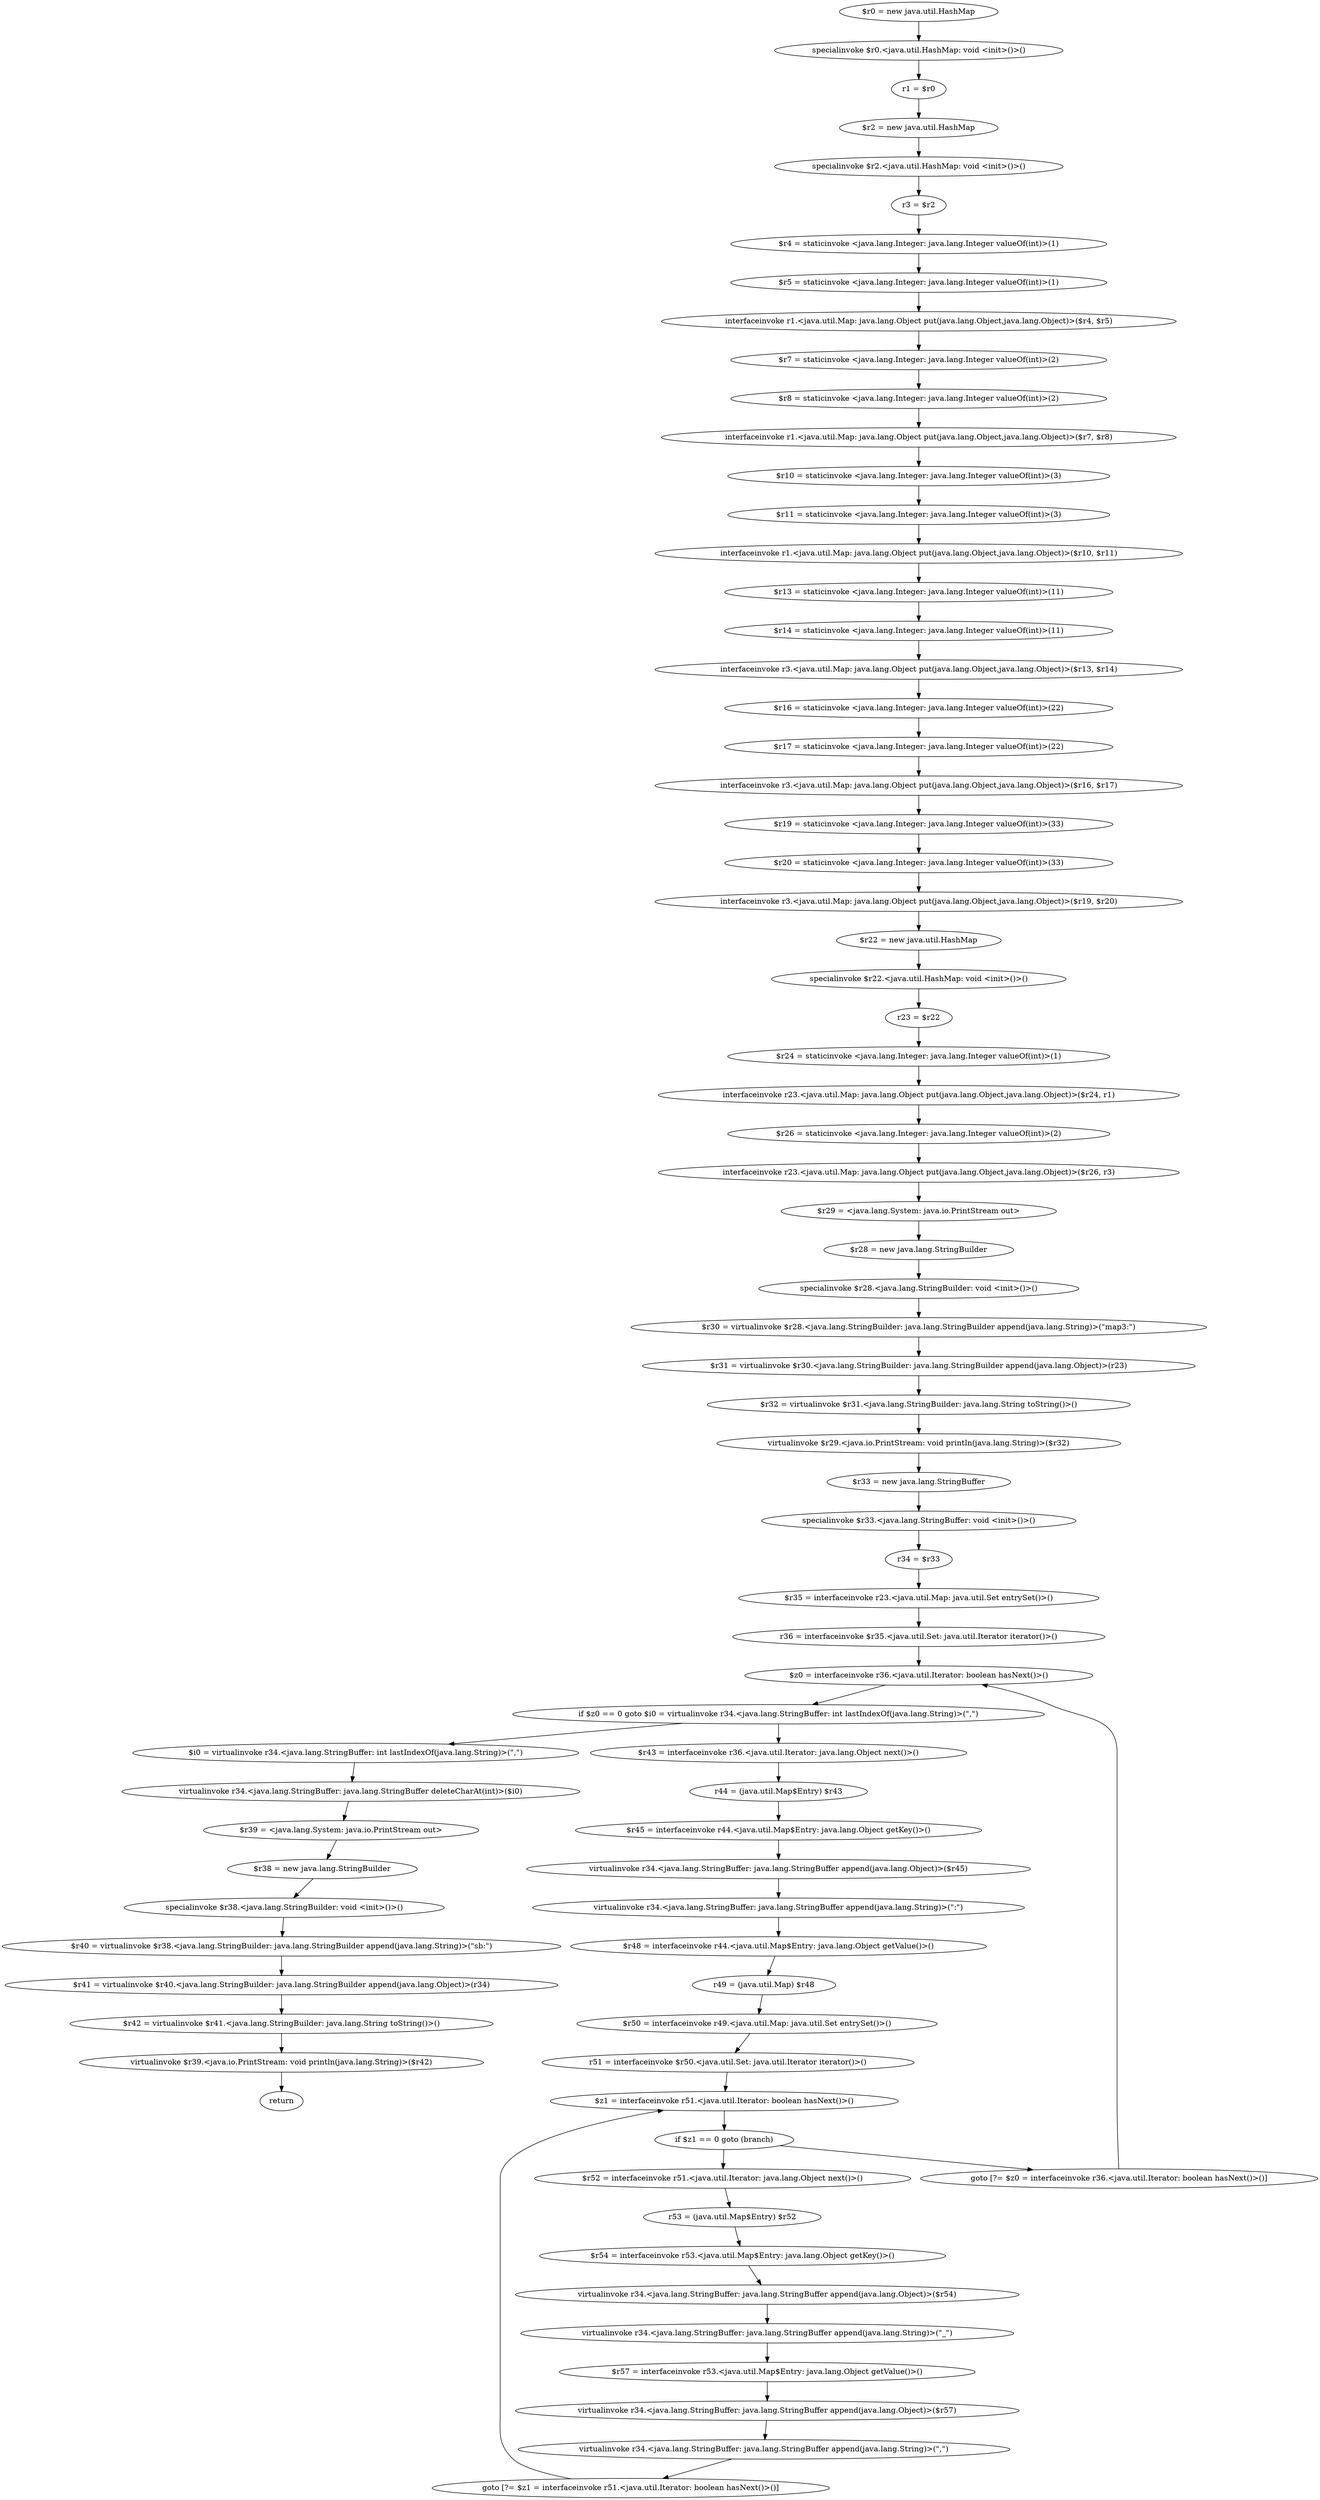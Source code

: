 digraph "unitGraph" {
    "$r0 = new java.util.HashMap"
    "specialinvoke $r0.<java.util.HashMap: void <init>()>()"
    "r1 = $r0"
    "$r2 = new java.util.HashMap"
    "specialinvoke $r2.<java.util.HashMap: void <init>()>()"
    "r3 = $r2"
    "$r4 = staticinvoke <java.lang.Integer: java.lang.Integer valueOf(int)>(1)"
    "$r5 = staticinvoke <java.lang.Integer: java.lang.Integer valueOf(int)>(1)"
    "interfaceinvoke r1.<java.util.Map: java.lang.Object put(java.lang.Object,java.lang.Object)>($r4, $r5)"
    "$r7 = staticinvoke <java.lang.Integer: java.lang.Integer valueOf(int)>(2)"
    "$r8 = staticinvoke <java.lang.Integer: java.lang.Integer valueOf(int)>(2)"
    "interfaceinvoke r1.<java.util.Map: java.lang.Object put(java.lang.Object,java.lang.Object)>($r7, $r8)"
    "$r10 = staticinvoke <java.lang.Integer: java.lang.Integer valueOf(int)>(3)"
    "$r11 = staticinvoke <java.lang.Integer: java.lang.Integer valueOf(int)>(3)"
    "interfaceinvoke r1.<java.util.Map: java.lang.Object put(java.lang.Object,java.lang.Object)>($r10, $r11)"
    "$r13 = staticinvoke <java.lang.Integer: java.lang.Integer valueOf(int)>(11)"
    "$r14 = staticinvoke <java.lang.Integer: java.lang.Integer valueOf(int)>(11)"
    "interfaceinvoke r3.<java.util.Map: java.lang.Object put(java.lang.Object,java.lang.Object)>($r13, $r14)"
    "$r16 = staticinvoke <java.lang.Integer: java.lang.Integer valueOf(int)>(22)"
    "$r17 = staticinvoke <java.lang.Integer: java.lang.Integer valueOf(int)>(22)"
    "interfaceinvoke r3.<java.util.Map: java.lang.Object put(java.lang.Object,java.lang.Object)>($r16, $r17)"
    "$r19 = staticinvoke <java.lang.Integer: java.lang.Integer valueOf(int)>(33)"
    "$r20 = staticinvoke <java.lang.Integer: java.lang.Integer valueOf(int)>(33)"
    "interfaceinvoke r3.<java.util.Map: java.lang.Object put(java.lang.Object,java.lang.Object)>($r19, $r20)"
    "$r22 = new java.util.HashMap"
    "specialinvoke $r22.<java.util.HashMap: void <init>()>()"
    "r23 = $r22"
    "$r24 = staticinvoke <java.lang.Integer: java.lang.Integer valueOf(int)>(1)"
    "interfaceinvoke r23.<java.util.Map: java.lang.Object put(java.lang.Object,java.lang.Object)>($r24, r1)"
    "$r26 = staticinvoke <java.lang.Integer: java.lang.Integer valueOf(int)>(2)"
    "interfaceinvoke r23.<java.util.Map: java.lang.Object put(java.lang.Object,java.lang.Object)>($r26, r3)"
    "$r29 = <java.lang.System: java.io.PrintStream out>"
    "$r28 = new java.lang.StringBuilder"
    "specialinvoke $r28.<java.lang.StringBuilder: void <init>()>()"
    "$r30 = virtualinvoke $r28.<java.lang.StringBuilder: java.lang.StringBuilder append(java.lang.String)>(\"map3:\")"
    "$r31 = virtualinvoke $r30.<java.lang.StringBuilder: java.lang.StringBuilder append(java.lang.Object)>(r23)"
    "$r32 = virtualinvoke $r31.<java.lang.StringBuilder: java.lang.String toString()>()"
    "virtualinvoke $r29.<java.io.PrintStream: void println(java.lang.String)>($r32)"
    "$r33 = new java.lang.StringBuffer"
    "specialinvoke $r33.<java.lang.StringBuffer: void <init>()>()"
    "r34 = $r33"
    "$r35 = interfaceinvoke r23.<java.util.Map: java.util.Set entrySet()>()"
    "r36 = interfaceinvoke $r35.<java.util.Set: java.util.Iterator iterator()>()"
    "$z0 = interfaceinvoke r36.<java.util.Iterator: boolean hasNext()>()"
    "if $z0 == 0 goto $i0 = virtualinvoke r34.<java.lang.StringBuffer: int lastIndexOf(java.lang.String)>(\",\")"
    "$r43 = interfaceinvoke r36.<java.util.Iterator: java.lang.Object next()>()"
    "r44 = (java.util.Map$Entry) $r43"
    "$r45 = interfaceinvoke r44.<java.util.Map$Entry: java.lang.Object getKey()>()"
    "virtualinvoke r34.<java.lang.StringBuffer: java.lang.StringBuffer append(java.lang.Object)>($r45)"
    "virtualinvoke r34.<java.lang.StringBuffer: java.lang.StringBuffer append(java.lang.String)>(\":\")"
    "$r48 = interfaceinvoke r44.<java.util.Map$Entry: java.lang.Object getValue()>()"
    "r49 = (java.util.Map) $r48"
    "$r50 = interfaceinvoke r49.<java.util.Map: java.util.Set entrySet()>()"
    "r51 = interfaceinvoke $r50.<java.util.Set: java.util.Iterator iterator()>()"
    "$z1 = interfaceinvoke r51.<java.util.Iterator: boolean hasNext()>()"
    "if $z1 == 0 goto (branch)"
    "$r52 = interfaceinvoke r51.<java.util.Iterator: java.lang.Object next()>()"
    "r53 = (java.util.Map$Entry) $r52"
    "$r54 = interfaceinvoke r53.<java.util.Map$Entry: java.lang.Object getKey()>()"
    "virtualinvoke r34.<java.lang.StringBuffer: java.lang.StringBuffer append(java.lang.Object)>($r54)"
    "virtualinvoke r34.<java.lang.StringBuffer: java.lang.StringBuffer append(java.lang.String)>(\"_\")"
    "$r57 = interfaceinvoke r53.<java.util.Map$Entry: java.lang.Object getValue()>()"
    "virtualinvoke r34.<java.lang.StringBuffer: java.lang.StringBuffer append(java.lang.Object)>($r57)"
    "virtualinvoke r34.<java.lang.StringBuffer: java.lang.StringBuffer append(java.lang.String)>(\",\")"
    "goto [?= $z1 = interfaceinvoke r51.<java.util.Iterator: boolean hasNext()>()]"
    "goto [?= $z0 = interfaceinvoke r36.<java.util.Iterator: boolean hasNext()>()]"
    "$i0 = virtualinvoke r34.<java.lang.StringBuffer: int lastIndexOf(java.lang.String)>(\",\")"
    "virtualinvoke r34.<java.lang.StringBuffer: java.lang.StringBuffer deleteCharAt(int)>($i0)"
    "$r39 = <java.lang.System: java.io.PrintStream out>"
    "$r38 = new java.lang.StringBuilder"
    "specialinvoke $r38.<java.lang.StringBuilder: void <init>()>()"
    "$r40 = virtualinvoke $r38.<java.lang.StringBuilder: java.lang.StringBuilder append(java.lang.String)>(\"sb:\")"
    "$r41 = virtualinvoke $r40.<java.lang.StringBuilder: java.lang.StringBuilder append(java.lang.Object)>(r34)"
    "$r42 = virtualinvoke $r41.<java.lang.StringBuilder: java.lang.String toString()>()"
    "virtualinvoke $r39.<java.io.PrintStream: void println(java.lang.String)>($r42)"
    "return"
    "$r0 = new java.util.HashMap"->"specialinvoke $r0.<java.util.HashMap: void <init>()>()";
    "specialinvoke $r0.<java.util.HashMap: void <init>()>()"->"r1 = $r0";
    "r1 = $r0"->"$r2 = new java.util.HashMap";
    "$r2 = new java.util.HashMap"->"specialinvoke $r2.<java.util.HashMap: void <init>()>()";
    "specialinvoke $r2.<java.util.HashMap: void <init>()>()"->"r3 = $r2";
    "r3 = $r2"->"$r4 = staticinvoke <java.lang.Integer: java.lang.Integer valueOf(int)>(1)";
    "$r4 = staticinvoke <java.lang.Integer: java.lang.Integer valueOf(int)>(1)"->"$r5 = staticinvoke <java.lang.Integer: java.lang.Integer valueOf(int)>(1)";
    "$r5 = staticinvoke <java.lang.Integer: java.lang.Integer valueOf(int)>(1)"->"interfaceinvoke r1.<java.util.Map: java.lang.Object put(java.lang.Object,java.lang.Object)>($r4, $r5)";
    "interfaceinvoke r1.<java.util.Map: java.lang.Object put(java.lang.Object,java.lang.Object)>($r4, $r5)"->"$r7 = staticinvoke <java.lang.Integer: java.lang.Integer valueOf(int)>(2)";
    "$r7 = staticinvoke <java.lang.Integer: java.lang.Integer valueOf(int)>(2)"->"$r8 = staticinvoke <java.lang.Integer: java.lang.Integer valueOf(int)>(2)";
    "$r8 = staticinvoke <java.lang.Integer: java.lang.Integer valueOf(int)>(2)"->"interfaceinvoke r1.<java.util.Map: java.lang.Object put(java.lang.Object,java.lang.Object)>($r7, $r8)";
    "interfaceinvoke r1.<java.util.Map: java.lang.Object put(java.lang.Object,java.lang.Object)>($r7, $r8)"->"$r10 = staticinvoke <java.lang.Integer: java.lang.Integer valueOf(int)>(3)";
    "$r10 = staticinvoke <java.lang.Integer: java.lang.Integer valueOf(int)>(3)"->"$r11 = staticinvoke <java.lang.Integer: java.lang.Integer valueOf(int)>(3)";
    "$r11 = staticinvoke <java.lang.Integer: java.lang.Integer valueOf(int)>(3)"->"interfaceinvoke r1.<java.util.Map: java.lang.Object put(java.lang.Object,java.lang.Object)>($r10, $r11)";
    "interfaceinvoke r1.<java.util.Map: java.lang.Object put(java.lang.Object,java.lang.Object)>($r10, $r11)"->"$r13 = staticinvoke <java.lang.Integer: java.lang.Integer valueOf(int)>(11)";
    "$r13 = staticinvoke <java.lang.Integer: java.lang.Integer valueOf(int)>(11)"->"$r14 = staticinvoke <java.lang.Integer: java.lang.Integer valueOf(int)>(11)";
    "$r14 = staticinvoke <java.lang.Integer: java.lang.Integer valueOf(int)>(11)"->"interfaceinvoke r3.<java.util.Map: java.lang.Object put(java.lang.Object,java.lang.Object)>($r13, $r14)";
    "interfaceinvoke r3.<java.util.Map: java.lang.Object put(java.lang.Object,java.lang.Object)>($r13, $r14)"->"$r16 = staticinvoke <java.lang.Integer: java.lang.Integer valueOf(int)>(22)";
    "$r16 = staticinvoke <java.lang.Integer: java.lang.Integer valueOf(int)>(22)"->"$r17 = staticinvoke <java.lang.Integer: java.lang.Integer valueOf(int)>(22)";
    "$r17 = staticinvoke <java.lang.Integer: java.lang.Integer valueOf(int)>(22)"->"interfaceinvoke r3.<java.util.Map: java.lang.Object put(java.lang.Object,java.lang.Object)>($r16, $r17)";
    "interfaceinvoke r3.<java.util.Map: java.lang.Object put(java.lang.Object,java.lang.Object)>($r16, $r17)"->"$r19 = staticinvoke <java.lang.Integer: java.lang.Integer valueOf(int)>(33)";
    "$r19 = staticinvoke <java.lang.Integer: java.lang.Integer valueOf(int)>(33)"->"$r20 = staticinvoke <java.lang.Integer: java.lang.Integer valueOf(int)>(33)";
    "$r20 = staticinvoke <java.lang.Integer: java.lang.Integer valueOf(int)>(33)"->"interfaceinvoke r3.<java.util.Map: java.lang.Object put(java.lang.Object,java.lang.Object)>($r19, $r20)";
    "interfaceinvoke r3.<java.util.Map: java.lang.Object put(java.lang.Object,java.lang.Object)>($r19, $r20)"->"$r22 = new java.util.HashMap";
    "$r22 = new java.util.HashMap"->"specialinvoke $r22.<java.util.HashMap: void <init>()>()";
    "specialinvoke $r22.<java.util.HashMap: void <init>()>()"->"r23 = $r22";
    "r23 = $r22"->"$r24 = staticinvoke <java.lang.Integer: java.lang.Integer valueOf(int)>(1)";
    "$r24 = staticinvoke <java.lang.Integer: java.lang.Integer valueOf(int)>(1)"->"interfaceinvoke r23.<java.util.Map: java.lang.Object put(java.lang.Object,java.lang.Object)>($r24, r1)";
    "interfaceinvoke r23.<java.util.Map: java.lang.Object put(java.lang.Object,java.lang.Object)>($r24, r1)"->"$r26 = staticinvoke <java.lang.Integer: java.lang.Integer valueOf(int)>(2)";
    "$r26 = staticinvoke <java.lang.Integer: java.lang.Integer valueOf(int)>(2)"->"interfaceinvoke r23.<java.util.Map: java.lang.Object put(java.lang.Object,java.lang.Object)>($r26, r3)";
    "interfaceinvoke r23.<java.util.Map: java.lang.Object put(java.lang.Object,java.lang.Object)>($r26, r3)"->"$r29 = <java.lang.System: java.io.PrintStream out>";
    "$r29 = <java.lang.System: java.io.PrintStream out>"->"$r28 = new java.lang.StringBuilder";
    "$r28 = new java.lang.StringBuilder"->"specialinvoke $r28.<java.lang.StringBuilder: void <init>()>()";
    "specialinvoke $r28.<java.lang.StringBuilder: void <init>()>()"->"$r30 = virtualinvoke $r28.<java.lang.StringBuilder: java.lang.StringBuilder append(java.lang.String)>(\"map3:\")";
    "$r30 = virtualinvoke $r28.<java.lang.StringBuilder: java.lang.StringBuilder append(java.lang.String)>(\"map3:\")"->"$r31 = virtualinvoke $r30.<java.lang.StringBuilder: java.lang.StringBuilder append(java.lang.Object)>(r23)";
    "$r31 = virtualinvoke $r30.<java.lang.StringBuilder: java.lang.StringBuilder append(java.lang.Object)>(r23)"->"$r32 = virtualinvoke $r31.<java.lang.StringBuilder: java.lang.String toString()>()";
    "$r32 = virtualinvoke $r31.<java.lang.StringBuilder: java.lang.String toString()>()"->"virtualinvoke $r29.<java.io.PrintStream: void println(java.lang.String)>($r32)";
    "virtualinvoke $r29.<java.io.PrintStream: void println(java.lang.String)>($r32)"->"$r33 = new java.lang.StringBuffer";
    "$r33 = new java.lang.StringBuffer"->"specialinvoke $r33.<java.lang.StringBuffer: void <init>()>()";
    "specialinvoke $r33.<java.lang.StringBuffer: void <init>()>()"->"r34 = $r33";
    "r34 = $r33"->"$r35 = interfaceinvoke r23.<java.util.Map: java.util.Set entrySet()>()";
    "$r35 = interfaceinvoke r23.<java.util.Map: java.util.Set entrySet()>()"->"r36 = interfaceinvoke $r35.<java.util.Set: java.util.Iterator iterator()>()";
    "r36 = interfaceinvoke $r35.<java.util.Set: java.util.Iterator iterator()>()"->"$z0 = interfaceinvoke r36.<java.util.Iterator: boolean hasNext()>()";
    "$z0 = interfaceinvoke r36.<java.util.Iterator: boolean hasNext()>()"->"if $z0 == 0 goto $i0 = virtualinvoke r34.<java.lang.StringBuffer: int lastIndexOf(java.lang.String)>(\",\")";
    "if $z0 == 0 goto $i0 = virtualinvoke r34.<java.lang.StringBuffer: int lastIndexOf(java.lang.String)>(\",\")"->"$r43 = interfaceinvoke r36.<java.util.Iterator: java.lang.Object next()>()";
    "if $z0 == 0 goto $i0 = virtualinvoke r34.<java.lang.StringBuffer: int lastIndexOf(java.lang.String)>(\",\")"->"$i0 = virtualinvoke r34.<java.lang.StringBuffer: int lastIndexOf(java.lang.String)>(\",\")";
    "$r43 = interfaceinvoke r36.<java.util.Iterator: java.lang.Object next()>()"->"r44 = (java.util.Map$Entry) $r43";
    "r44 = (java.util.Map$Entry) $r43"->"$r45 = interfaceinvoke r44.<java.util.Map$Entry: java.lang.Object getKey()>()";
    "$r45 = interfaceinvoke r44.<java.util.Map$Entry: java.lang.Object getKey()>()"->"virtualinvoke r34.<java.lang.StringBuffer: java.lang.StringBuffer append(java.lang.Object)>($r45)";
    "virtualinvoke r34.<java.lang.StringBuffer: java.lang.StringBuffer append(java.lang.Object)>($r45)"->"virtualinvoke r34.<java.lang.StringBuffer: java.lang.StringBuffer append(java.lang.String)>(\":\")";
    "virtualinvoke r34.<java.lang.StringBuffer: java.lang.StringBuffer append(java.lang.String)>(\":\")"->"$r48 = interfaceinvoke r44.<java.util.Map$Entry: java.lang.Object getValue()>()";
    "$r48 = interfaceinvoke r44.<java.util.Map$Entry: java.lang.Object getValue()>()"->"r49 = (java.util.Map) $r48";
    "r49 = (java.util.Map) $r48"->"$r50 = interfaceinvoke r49.<java.util.Map: java.util.Set entrySet()>()";
    "$r50 = interfaceinvoke r49.<java.util.Map: java.util.Set entrySet()>()"->"r51 = interfaceinvoke $r50.<java.util.Set: java.util.Iterator iterator()>()";
    "r51 = interfaceinvoke $r50.<java.util.Set: java.util.Iterator iterator()>()"->"$z1 = interfaceinvoke r51.<java.util.Iterator: boolean hasNext()>()";
    "$z1 = interfaceinvoke r51.<java.util.Iterator: boolean hasNext()>()"->"if $z1 == 0 goto (branch)";
    "if $z1 == 0 goto (branch)"->"$r52 = interfaceinvoke r51.<java.util.Iterator: java.lang.Object next()>()";
    "if $z1 == 0 goto (branch)"->"goto [?= $z0 = interfaceinvoke r36.<java.util.Iterator: boolean hasNext()>()]";
    "$r52 = interfaceinvoke r51.<java.util.Iterator: java.lang.Object next()>()"->"r53 = (java.util.Map$Entry) $r52";
    "r53 = (java.util.Map$Entry) $r52"->"$r54 = interfaceinvoke r53.<java.util.Map$Entry: java.lang.Object getKey()>()";
    "$r54 = interfaceinvoke r53.<java.util.Map$Entry: java.lang.Object getKey()>()"->"virtualinvoke r34.<java.lang.StringBuffer: java.lang.StringBuffer append(java.lang.Object)>($r54)";
    "virtualinvoke r34.<java.lang.StringBuffer: java.lang.StringBuffer append(java.lang.Object)>($r54)"->"virtualinvoke r34.<java.lang.StringBuffer: java.lang.StringBuffer append(java.lang.String)>(\"_\")";
    "virtualinvoke r34.<java.lang.StringBuffer: java.lang.StringBuffer append(java.lang.String)>(\"_\")"->"$r57 = interfaceinvoke r53.<java.util.Map$Entry: java.lang.Object getValue()>()";
    "$r57 = interfaceinvoke r53.<java.util.Map$Entry: java.lang.Object getValue()>()"->"virtualinvoke r34.<java.lang.StringBuffer: java.lang.StringBuffer append(java.lang.Object)>($r57)";
    "virtualinvoke r34.<java.lang.StringBuffer: java.lang.StringBuffer append(java.lang.Object)>($r57)"->"virtualinvoke r34.<java.lang.StringBuffer: java.lang.StringBuffer append(java.lang.String)>(\",\")";
    "virtualinvoke r34.<java.lang.StringBuffer: java.lang.StringBuffer append(java.lang.String)>(\",\")"->"goto [?= $z1 = interfaceinvoke r51.<java.util.Iterator: boolean hasNext()>()]";
    "goto [?= $z1 = interfaceinvoke r51.<java.util.Iterator: boolean hasNext()>()]"->"$z1 = interfaceinvoke r51.<java.util.Iterator: boolean hasNext()>()";
    "goto [?= $z0 = interfaceinvoke r36.<java.util.Iterator: boolean hasNext()>()]"->"$z0 = interfaceinvoke r36.<java.util.Iterator: boolean hasNext()>()";
    "$i0 = virtualinvoke r34.<java.lang.StringBuffer: int lastIndexOf(java.lang.String)>(\",\")"->"virtualinvoke r34.<java.lang.StringBuffer: java.lang.StringBuffer deleteCharAt(int)>($i0)";
    "virtualinvoke r34.<java.lang.StringBuffer: java.lang.StringBuffer deleteCharAt(int)>($i0)"->"$r39 = <java.lang.System: java.io.PrintStream out>";
    "$r39 = <java.lang.System: java.io.PrintStream out>"->"$r38 = new java.lang.StringBuilder";
    "$r38 = new java.lang.StringBuilder"->"specialinvoke $r38.<java.lang.StringBuilder: void <init>()>()";
    "specialinvoke $r38.<java.lang.StringBuilder: void <init>()>()"->"$r40 = virtualinvoke $r38.<java.lang.StringBuilder: java.lang.StringBuilder append(java.lang.String)>(\"sb:\")";
    "$r40 = virtualinvoke $r38.<java.lang.StringBuilder: java.lang.StringBuilder append(java.lang.String)>(\"sb:\")"->"$r41 = virtualinvoke $r40.<java.lang.StringBuilder: java.lang.StringBuilder append(java.lang.Object)>(r34)";
    "$r41 = virtualinvoke $r40.<java.lang.StringBuilder: java.lang.StringBuilder append(java.lang.Object)>(r34)"->"$r42 = virtualinvoke $r41.<java.lang.StringBuilder: java.lang.String toString()>()";
    "$r42 = virtualinvoke $r41.<java.lang.StringBuilder: java.lang.String toString()>()"->"virtualinvoke $r39.<java.io.PrintStream: void println(java.lang.String)>($r42)";
    "virtualinvoke $r39.<java.io.PrintStream: void println(java.lang.String)>($r42)"->"return";
}
